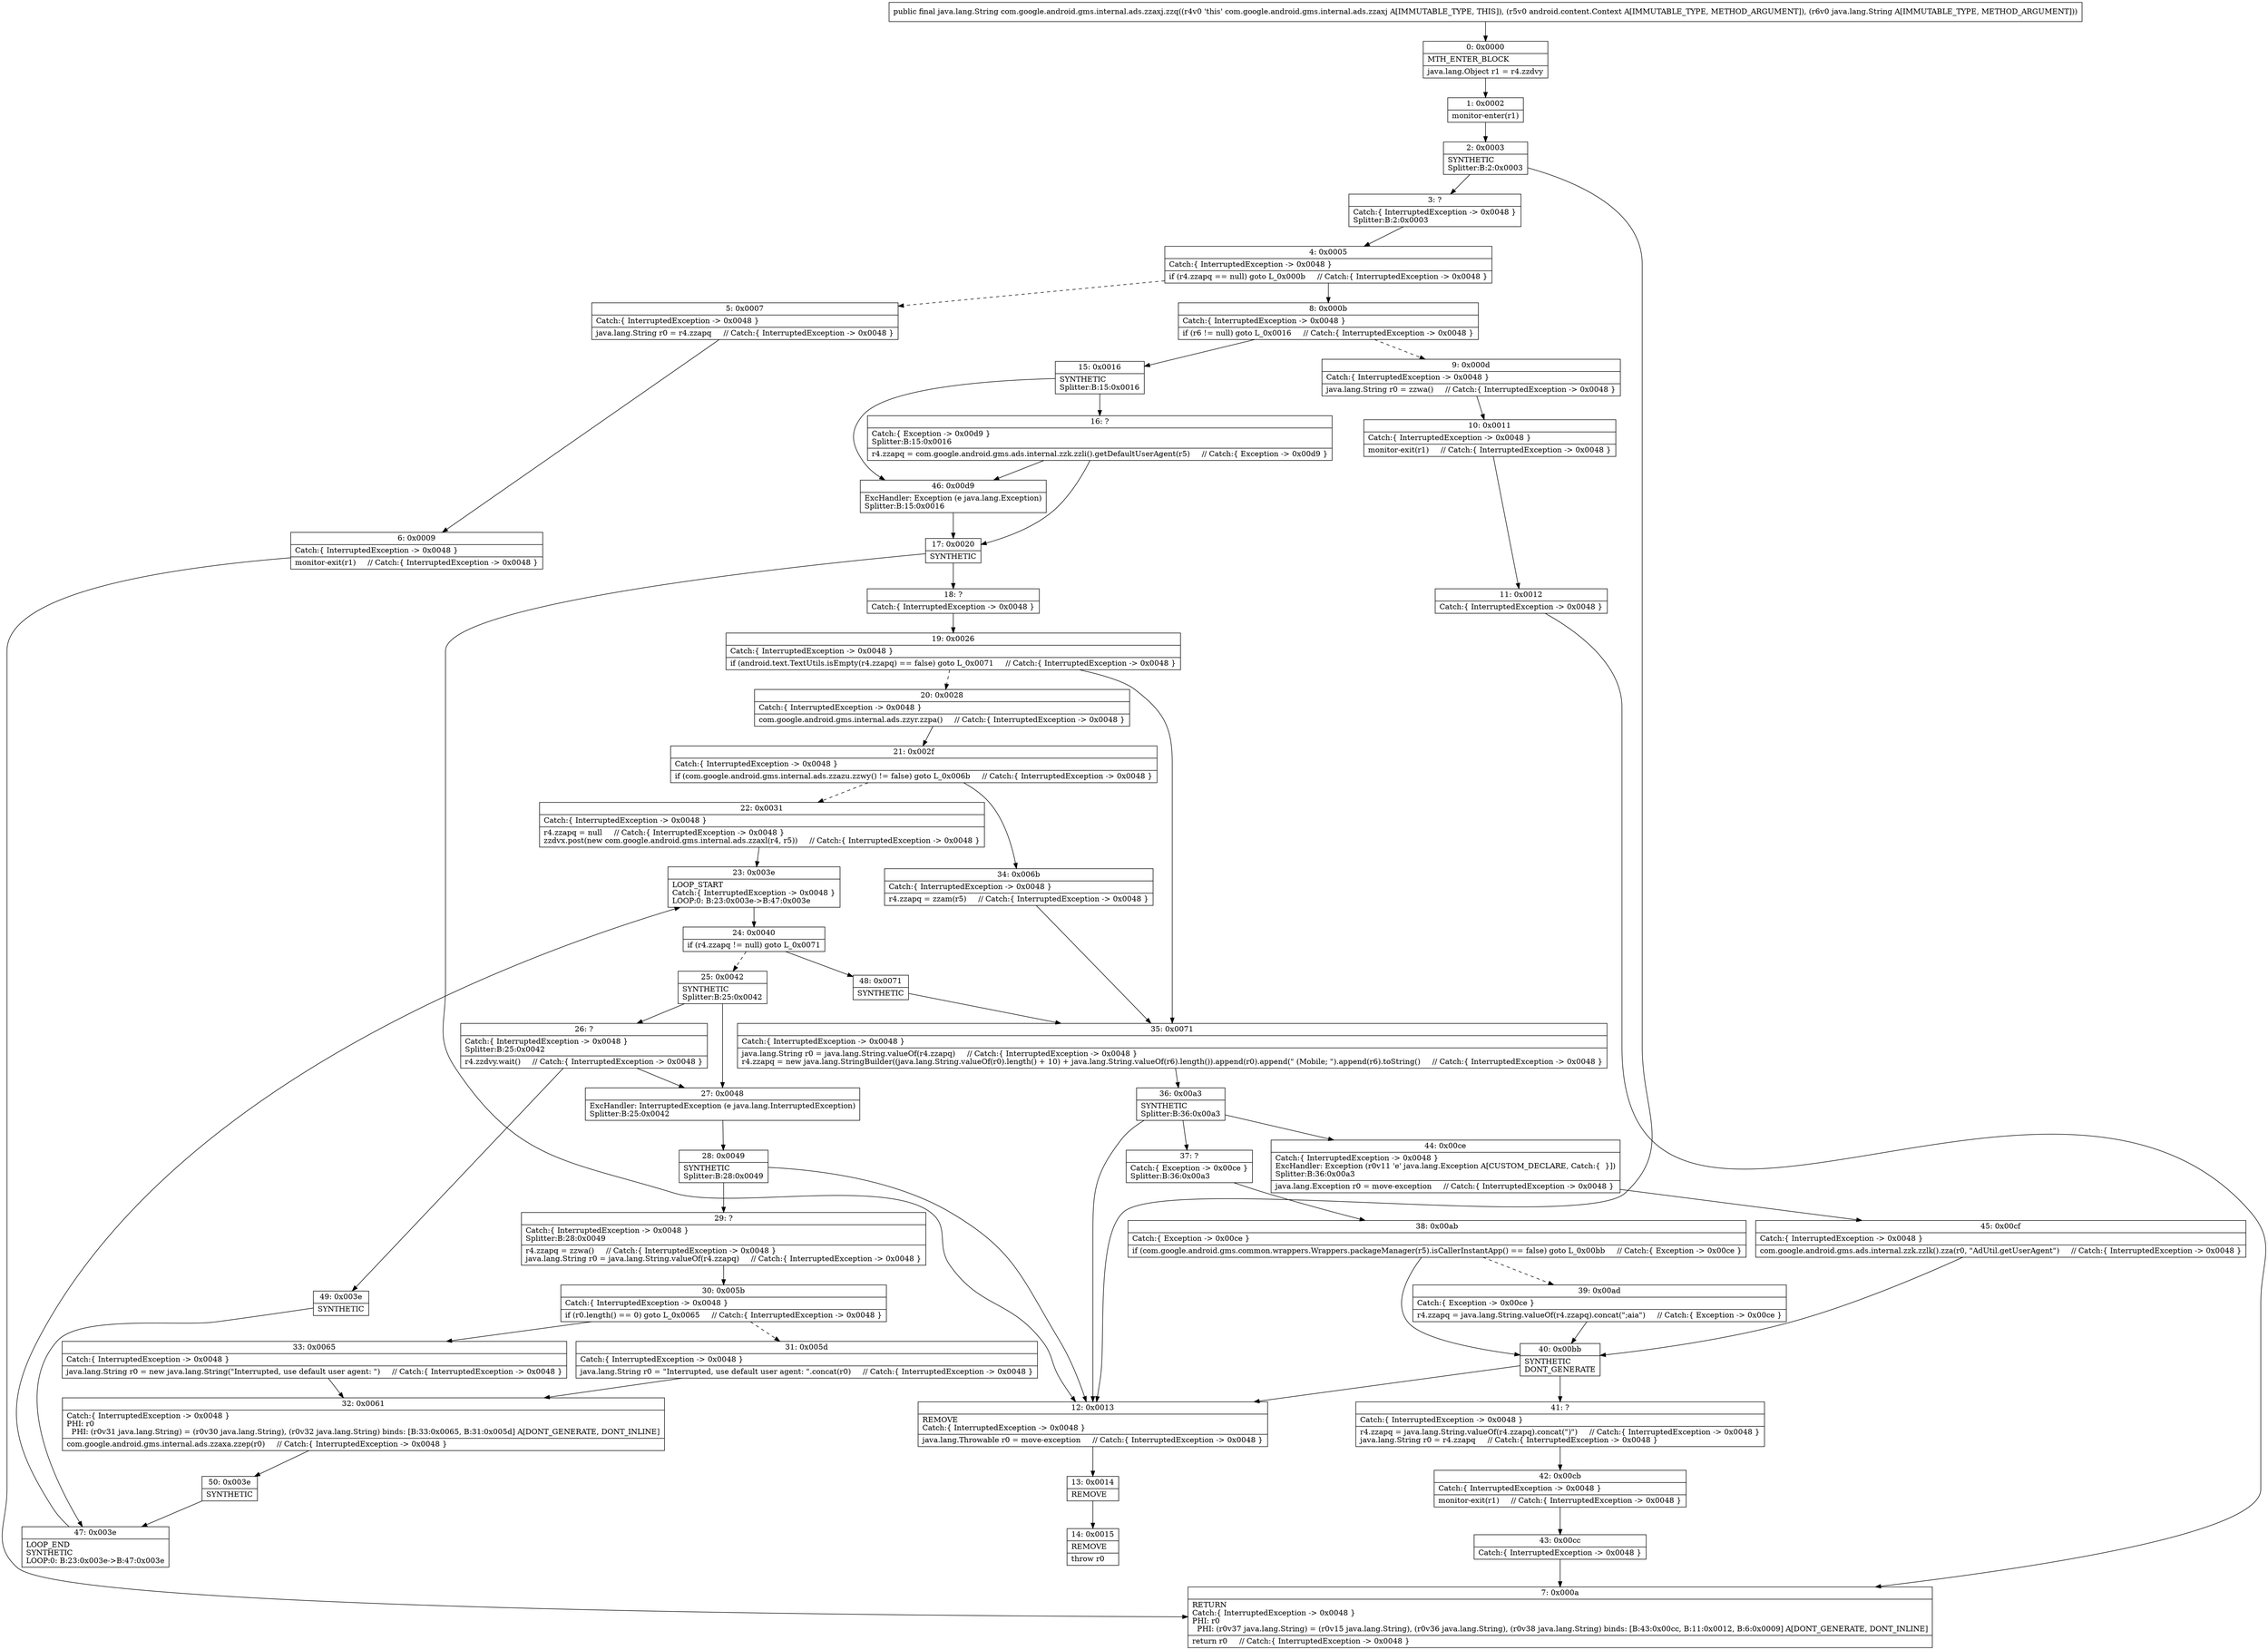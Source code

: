 digraph "CFG forcom.google.android.gms.internal.ads.zzaxj.zzq(Landroid\/content\/Context;Ljava\/lang\/String;)Ljava\/lang\/String;" {
Node_0 [shape=record,label="{0\:\ 0x0000|MTH_ENTER_BLOCK\l|java.lang.Object r1 = r4.zzdvy\l}"];
Node_1 [shape=record,label="{1\:\ 0x0002|monitor\-enter(r1)\l}"];
Node_2 [shape=record,label="{2\:\ 0x0003|SYNTHETIC\lSplitter:B:2:0x0003\l}"];
Node_3 [shape=record,label="{3\:\ ?|Catch:\{ InterruptedException \-\> 0x0048 \}\lSplitter:B:2:0x0003\l}"];
Node_4 [shape=record,label="{4\:\ 0x0005|Catch:\{ InterruptedException \-\> 0x0048 \}\l|if (r4.zzapq == null) goto L_0x000b     \/\/ Catch:\{ InterruptedException \-\> 0x0048 \}\l}"];
Node_5 [shape=record,label="{5\:\ 0x0007|Catch:\{ InterruptedException \-\> 0x0048 \}\l|java.lang.String r0 = r4.zzapq     \/\/ Catch:\{ InterruptedException \-\> 0x0048 \}\l}"];
Node_6 [shape=record,label="{6\:\ 0x0009|Catch:\{ InterruptedException \-\> 0x0048 \}\l|monitor\-exit(r1)     \/\/ Catch:\{ InterruptedException \-\> 0x0048 \}\l}"];
Node_7 [shape=record,label="{7\:\ 0x000a|RETURN\lCatch:\{ InterruptedException \-\> 0x0048 \}\lPHI: r0 \l  PHI: (r0v37 java.lang.String) = (r0v15 java.lang.String), (r0v36 java.lang.String), (r0v38 java.lang.String) binds: [B:43:0x00cc, B:11:0x0012, B:6:0x0009] A[DONT_GENERATE, DONT_INLINE]\l|return r0     \/\/ Catch:\{ InterruptedException \-\> 0x0048 \}\l}"];
Node_8 [shape=record,label="{8\:\ 0x000b|Catch:\{ InterruptedException \-\> 0x0048 \}\l|if (r6 != null) goto L_0x0016     \/\/ Catch:\{ InterruptedException \-\> 0x0048 \}\l}"];
Node_9 [shape=record,label="{9\:\ 0x000d|Catch:\{ InterruptedException \-\> 0x0048 \}\l|java.lang.String r0 = zzwa()     \/\/ Catch:\{ InterruptedException \-\> 0x0048 \}\l}"];
Node_10 [shape=record,label="{10\:\ 0x0011|Catch:\{ InterruptedException \-\> 0x0048 \}\l|monitor\-exit(r1)     \/\/ Catch:\{ InterruptedException \-\> 0x0048 \}\l}"];
Node_11 [shape=record,label="{11\:\ 0x0012|Catch:\{ InterruptedException \-\> 0x0048 \}\l}"];
Node_12 [shape=record,label="{12\:\ 0x0013|REMOVE\lCatch:\{ InterruptedException \-\> 0x0048 \}\l|java.lang.Throwable r0 = move\-exception     \/\/ Catch:\{ InterruptedException \-\> 0x0048 \}\l}"];
Node_13 [shape=record,label="{13\:\ 0x0014|REMOVE\l}"];
Node_14 [shape=record,label="{14\:\ 0x0015|REMOVE\l|throw r0\l}"];
Node_15 [shape=record,label="{15\:\ 0x0016|SYNTHETIC\lSplitter:B:15:0x0016\l}"];
Node_16 [shape=record,label="{16\:\ ?|Catch:\{ Exception \-\> 0x00d9 \}\lSplitter:B:15:0x0016\l|r4.zzapq = com.google.android.gms.ads.internal.zzk.zzli().getDefaultUserAgent(r5)     \/\/ Catch:\{ Exception \-\> 0x00d9 \}\l}"];
Node_17 [shape=record,label="{17\:\ 0x0020|SYNTHETIC\l}"];
Node_18 [shape=record,label="{18\:\ ?|Catch:\{ InterruptedException \-\> 0x0048 \}\l}"];
Node_19 [shape=record,label="{19\:\ 0x0026|Catch:\{ InterruptedException \-\> 0x0048 \}\l|if (android.text.TextUtils.isEmpty(r4.zzapq) == false) goto L_0x0071     \/\/ Catch:\{ InterruptedException \-\> 0x0048 \}\l}"];
Node_20 [shape=record,label="{20\:\ 0x0028|Catch:\{ InterruptedException \-\> 0x0048 \}\l|com.google.android.gms.internal.ads.zzyr.zzpa()     \/\/ Catch:\{ InterruptedException \-\> 0x0048 \}\l}"];
Node_21 [shape=record,label="{21\:\ 0x002f|Catch:\{ InterruptedException \-\> 0x0048 \}\l|if (com.google.android.gms.internal.ads.zzazu.zzwy() != false) goto L_0x006b     \/\/ Catch:\{ InterruptedException \-\> 0x0048 \}\l}"];
Node_22 [shape=record,label="{22\:\ 0x0031|Catch:\{ InterruptedException \-\> 0x0048 \}\l|r4.zzapq = null     \/\/ Catch:\{ InterruptedException \-\> 0x0048 \}\lzzdvx.post(new com.google.android.gms.internal.ads.zzaxl(r4, r5))     \/\/ Catch:\{ InterruptedException \-\> 0x0048 \}\l}"];
Node_23 [shape=record,label="{23\:\ 0x003e|LOOP_START\lCatch:\{ InterruptedException \-\> 0x0048 \}\lLOOP:0: B:23:0x003e\-\>B:47:0x003e\l}"];
Node_24 [shape=record,label="{24\:\ 0x0040|if (r4.zzapq != null) goto L_0x0071\l}"];
Node_25 [shape=record,label="{25\:\ 0x0042|SYNTHETIC\lSplitter:B:25:0x0042\l}"];
Node_26 [shape=record,label="{26\:\ ?|Catch:\{ InterruptedException \-\> 0x0048 \}\lSplitter:B:25:0x0042\l|r4.zzdvy.wait()     \/\/ Catch:\{ InterruptedException \-\> 0x0048 \}\l}"];
Node_27 [shape=record,label="{27\:\ 0x0048|ExcHandler: InterruptedException (e java.lang.InterruptedException)\lSplitter:B:25:0x0042\l}"];
Node_28 [shape=record,label="{28\:\ 0x0049|SYNTHETIC\lSplitter:B:28:0x0049\l}"];
Node_29 [shape=record,label="{29\:\ ?|Catch:\{ InterruptedException \-\> 0x0048 \}\lSplitter:B:28:0x0049\l|r4.zzapq = zzwa()     \/\/ Catch:\{ InterruptedException \-\> 0x0048 \}\ljava.lang.String r0 = java.lang.String.valueOf(r4.zzapq)     \/\/ Catch:\{ InterruptedException \-\> 0x0048 \}\l}"];
Node_30 [shape=record,label="{30\:\ 0x005b|Catch:\{ InterruptedException \-\> 0x0048 \}\l|if (r0.length() == 0) goto L_0x0065     \/\/ Catch:\{ InterruptedException \-\> 0x0048 \}\l}"];
Node_31 [shape=record,label="{31\:\ 0x005d|Catch:\{ InterruptedException \-\> 0x0048 \}\l|java.lang.String r0 = \"Interrupted, use default user agent: \".concat(r0)     \/\/ Catch:\{ InterruptedException \-\> 0x0048 \}\l}"];
Node_32 [shape=record,label="{32\:\ 0x0061|Catch:\{ InterruptedException \-\> 0x0048 \}\lPHI: r0 \l  PHI: (r0v31 java.lang.String) = (r0v30 java.lang.String), (r0v32 java.lang.String) binds: [B:33:0x0065, B:31:0x005d] A[DONT_GENERATE, DONT_INLINE]\l|com.google.android.gms.internal.ads.zzaxa.zzep(r0)     \/\/ Catch:\{ InterruptedException \-\> 0x0048 \}\l}"];
Node_33 [shape=record,label="{33\:\ 0x0065|Catch:\{ InterruptedException \-\> 0x0048 \}\l|java.lang.String r0 = new java.lang.String(\"Interrupted, use default user agent: \")     \/\/ Catch:\{ InterruptedException \-\> 0x0048 \}\l}"];
Node_34 [shape=record,label="{34\:\ 0x006b|Catch:\{ InterruptedException \-\> 0x0048 \}\l|r4.zzapq = zzam(r5)     \/\/ Catch:\{ InterruptedException \-\> 0x0048 \}\l}"];
Node_35 [shape=record,label="{35\:\ 0x0071|Catch:\{ InterruptedException \-\> 0x0048 \}\l|java.lang.String r0 = java.lang.String.valueOf(r4.zzapq)     \/\/ Catch:\{ InterruptedException \-\> 0x0048 \}\lr4.zzapq = new java.lang.StringBuilder((java.lang.String.valueOf(r0).length() + 10) + java.lang.String.valueOf(r6).length()).append(r0).append(\" (Mobile; \").append(r6).toString()     \/\/ Catch:\{ InterruptedException \-\> 0x0048 \}\l}"];
Node_36 [shape=record,label="{36\:\ 0x00a3|SYNTHETIC\lSplitter:B:36:0x00a3\l}"];
Node_37 [shape=record,label="{37\:\ ?|Catch:\{ Exception \-\> 0x00ce \}\lSplitter:B:36:0x00a3\l}"];
Node_38 [shape=record,label="{38\:\ 0x00ab|Catch:\{ Exception \-\> 0x00ce \}\l|if (com.google.android.gms.common.wrappers.Wrappers.packageManager(r5).isCallerInstantApp() == false) goto L_0x00bb     \/\/ Catch:\{ Exception \-\> 0x00ce \}\l}"];
Node_39 [shape=record,label="{39\:\ 0x00ad|Catch:\{ Exception \-\> 0x00ce \}\l|r4.zzapq = java.lang.String.valueOf(r4.zzapq).concat(\";aia\")     \/\/ Catch:\{ Exception \-\> 0x00ce \}\l}"];
Node_40 [shape=record,label="{40\:\ 0x00bb|SYNTHETIC\lDONT_GENERATE\l}"];
Node_41 [shape=record,label="{41\:\ ?|Catch:\{ InterruptedException \-\> 0x0048 \}\l|r4.zzapq = java.lang.String.valueOf(r4.zzapq).concat(\")\")     \/\/ Catch:\{ InterruptedException \-\> 0x0048 \}\ljava.lang.String r0 = r4.zzapq     \/\/ Catch:\{ InterruptedException \-\> 0x0048 \}\l}"];
Node_42 [shape=record,label="{42\:\ 0x00cb|Catch:\{ InterruptedException \-\> 0x0048 \}\l|monitor\-exit(r1)     \/\/ Catch:\{ InterruptedException \-\> 0x0048 \}\l}"];
Node_43 [shape=record,label="{43\:\ 0x00cc|Catch:\{ InterruptedException \-\> 0x0048 \}\l}"];
Node_44 [shape=record,label="{44\:\ 0x00ce|Catch:\{ InterruptedException \-\> 0x0048 \}\lExcHandler: Exception (r0v11 'e' java.lang.Exception A[CUSTOM_DECLARE, Catch:\{  \}])\lSplitter:B:36:0x00a3\l|java.lang.Exception r0 = move\-exception     \/\/ Catch:\{ InterruptedException \-\> 0x0048 \}\l}"];
Node_45 [shape=record,label="{45\:\ 0x00cf|Catch:\{ InterruptedException \-\> 0x0048 \}\l|com.google.android.gms.ads.internal.zzk.zzlk().zza(r0, \"AdUtil.getUserAgent\")     \/\/ Catch:\{ InterruptedException \-\> 0x0048 \}\l}"];
Node_46 [shape=record,label="{46\:\ 0x00d9|ExcHandler: Exception (e java.lang.Exception)\lSplitter:B:15:0x0016\l}"];
Node_47 [shape=record,label="{47\:\ 0x003e|LOOP_END\lSYNTHETIC\lLOOP:0: B:23:0x003e\-\>B:47:0x003e\l}"];
Node_48 [shape=record,label="{48\:\ 0x0071|SYNTHETIC\l}"];
Node_49 [shape=record,label="{49\:\ 0x003e|SYNTHETIC\l}"];
Node_50 [shape=record,label="{50\:\ 0x003e|SYNTHETIC\l}"];
MethodNode[shape=record,label="{public final java.lang.String com.google.android.gms.internal.ads.zzaxj.zzq((r4v0 'this' com.google.android.gms.internal.ads.zzaxj A[IMMUTABLE_TYPE, THIS]), (r5v0 android.content.Context A[IMMUTABLE_TYPE, METHOD_ARGUMENT]), (r6v0 java.lang.String A[IMMUTABLE_TYPE, METHOD_ARGUMENT])) }"];
MethodNode -> Node_0;
Node_0 -> Node_1;
Node_1 -> Node_2;
Node_2 -> Node_3;
Node_2 -> Node_12;
Node_3 -> Node_4;
Node_4 -> Node_5[style=dashed];
Node_4 -> Node_8;
Node_5 -> Node_6;
Node_6 -> Node_7;
Node_8 -> Node_9[style=dashed];
Node_8 -> Node_15;
Node_9 -> Node_10;
Node_10 -> Node_11;
Node_11 -> Node_7;
Node_12 -> Node_13;
Node_13 -> Node_14;
Node_15 -> Node_16;
Node_15 -> Node_46;
Node_16 -> Node_17;
Node_16 -> Node_46;
Node_17 -> Node_18;
Node_17 -> Node_12;
Node_18 -> Node_19;
Node_19 -> Node_20[style=dashed];
Node_19 -> Node_35;
Node_20 -> Node_21;
Node_21 -> Node_22[style=dashed];
Node_21 -> Node_34;
Node_22 -> Node_23;
Node_23 -> Node_24;
Node_24 -> Node_25[style=dashed];
Node_24 -> Node_48;
Node_25 -> Node_26;
Node_25 -> Node_27;
Node_26 -> Node_27;
Node_26 -> Node_49;
Node_27 -> Node_28;
Node_28 -> Node_29;
Node_28 -> Node_12;
Node_29 -> Node_30;
Node_30 -> Node_31[style=dashed];
Node_30 -> Node_33;
Node_31 -> Node_32;
Node_32 -> Node_50;
Node_33 -> Node_32;
Node_34 -> Node_35;
Node_35 -> Node_36;
Node_36 -> Node_37;
Node_36 -> Node_44;
Node_36 -> Node_12;
Node_37 -> Node_38;
Node_38 -> Node_39[style=dashed];
Node_38 -> Node_40;
Node_39 -> Node_40;
Node_40 -> Node_41;
Node_40 -> Node_12;
Node_41 -> Node_42;
Node_42 -> Node_43;
Node_43 -> Node_7;
Node_44 -> Node_45;
Node_45 -> Node_40;
Node_46 -> Node_17;
Node_47 -> Node_23;
Node_48 -> Node_35;
Node_49 -> Node_47;
Node_50 -> Node_47;
}

